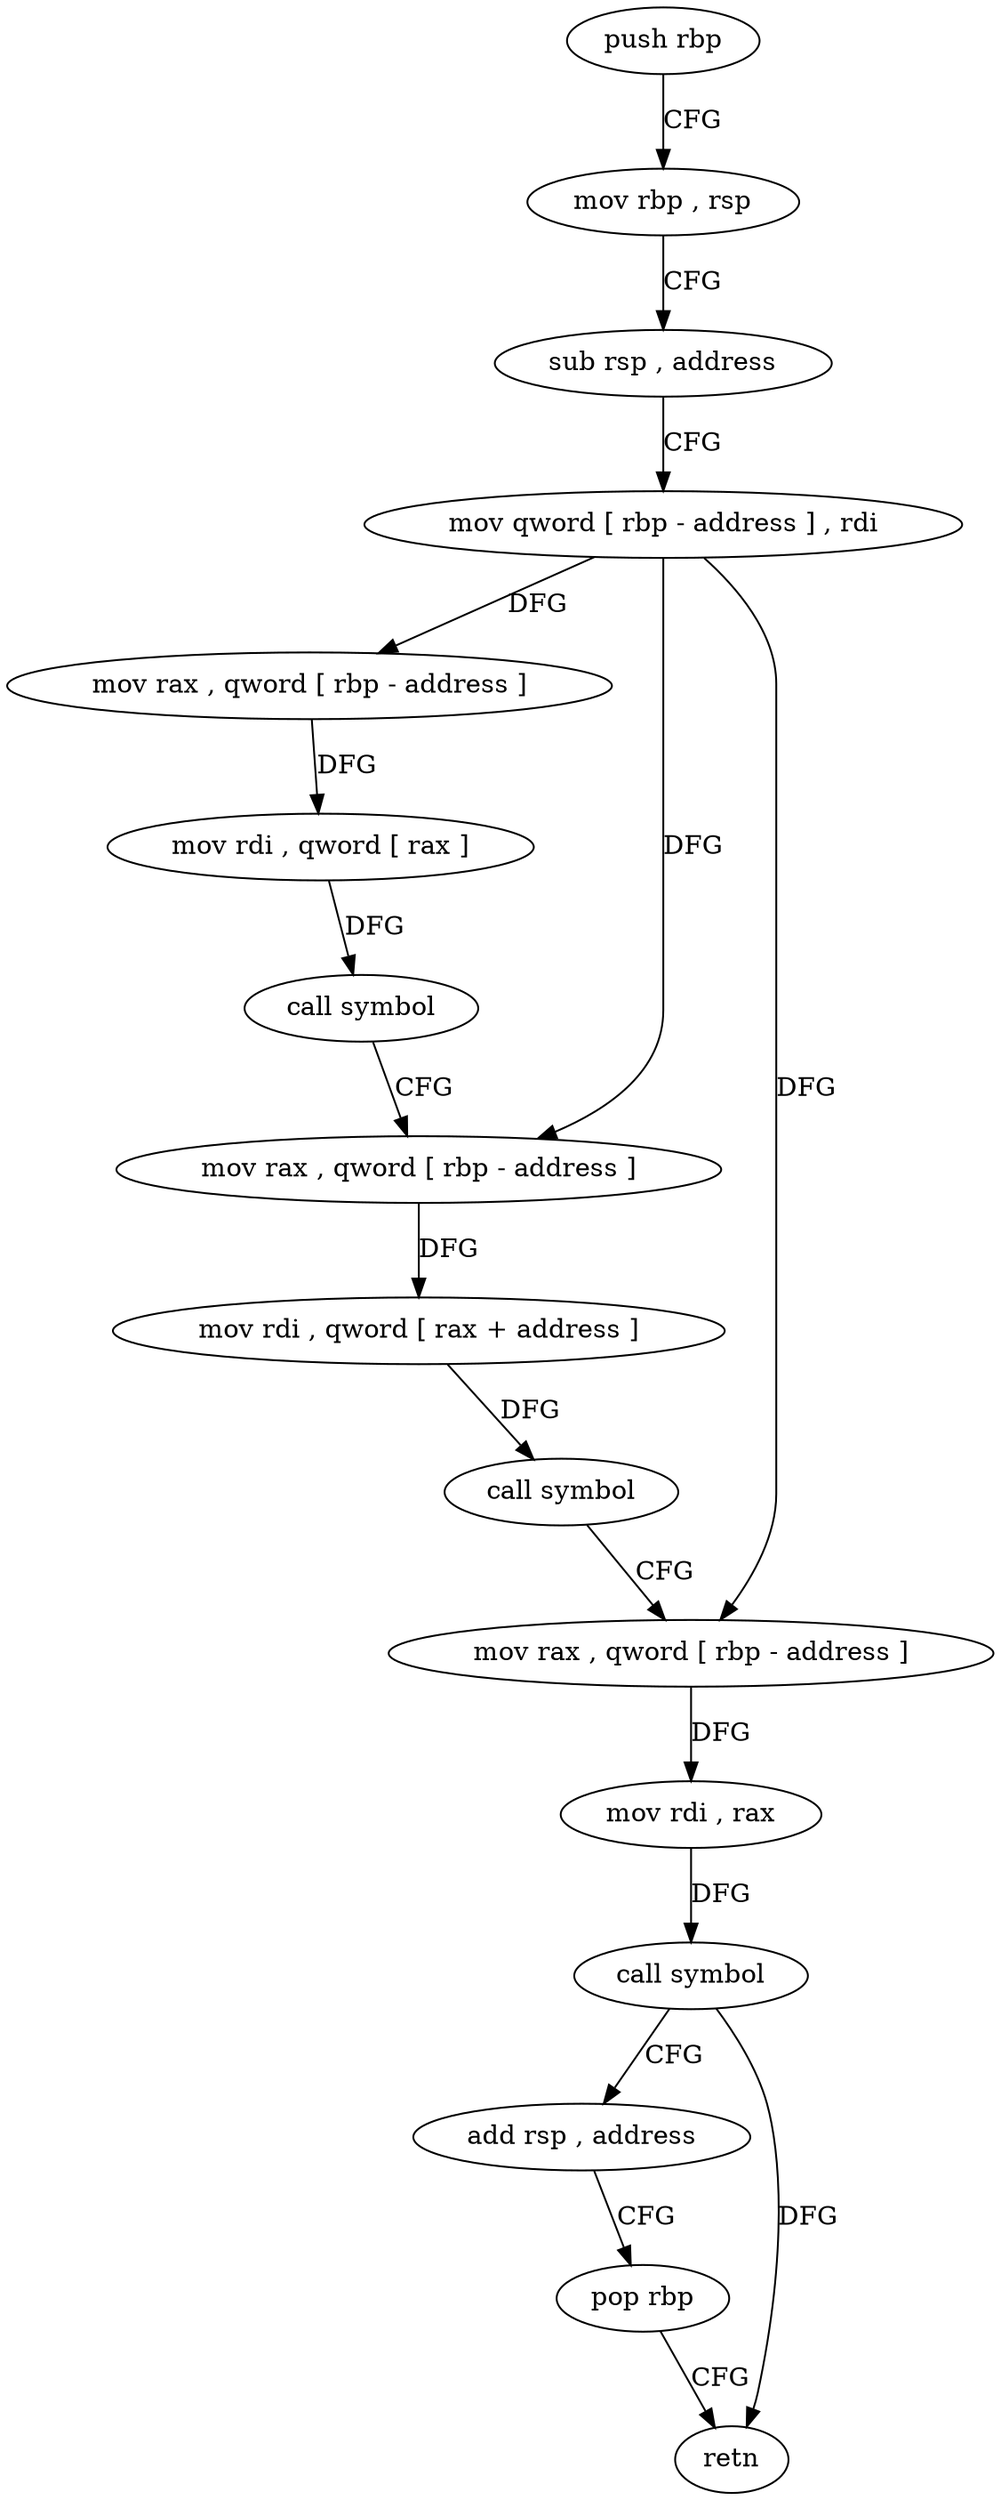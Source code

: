 digraph "func" {
"4220384" [label = "push rbp" ]
"4220385" [label = "mov rbp , rsp" ]
"4220388" [label = "sub rsp , address" ]
"4220392" [label = "mov qword [ rbp - address ] , rdi" ]
"4220396" [label = "mov rax , qword [ rbp - address ]" ]
"4220400" [label = "mov rdi , qword [ rax ]" ]
"4220403" [label = "call symbol" ]
"4220408" [label = "mov rax , qword [ rbp - address ]" ]
"4220412" [label = "mov rdi , qword [ rax + address ]" ]
"4220416" [label = "call symbol" ]
"4220421" [label = "mov rax , qword [ rbp - address ]" ]
"4220425" [label = "mov rdi , rax" ]
"4220428" [label = "call symbol" ]
"4220433" [label = "add rsp , address" ]
"4220437" [label = "pop rbp" ]
"4220438" [label = "retn" ]
"4220384" -> "4220385" [ label = "CFG" ]
"4220385" -> "4220388" [ label = "CFG" ]
"4220388" -> "4220392" [ label = "CFG" ]
"4220392" -> "4220396" [ label = "DFG" ]
"4220392" -> "4220408" [ label = "DFG" ]
"4220392" -> "4220421" [ label = "DFG" ]
"4220396" -> "4220400" [ label = "DFG" ]
"4220400" -> "4220403" [ label = "DFG" ]
"4220403" -> "4220408" [ label = "CFG" ]
"4220408" -> "4220412" [ label = "DFG" ]
"4220412" -> "4220416" [ label = "DFG" ]
"4220416" -> "4220421" [ label = "CFG" ]
"4220421" -> "4220425" [ label = "DFG" ]
"4220425" -> "4220428" [ label = "DFG" ]
"4220428" -> "4220433" [ label = "CFG" ]
"4220428" -> "4220438" [ label = "DFG" ]
"4220433" -> "4220437" [ label = "CFG" ]
"4220437" -> "4220438" [ label = "CFG" ]
}
